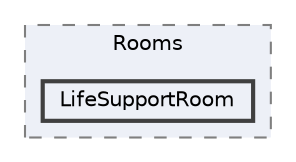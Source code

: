 digraph "Assets/Scripts/Ship/Rooms/LifeSupportRoom"
{
 // INTERACTIVE_SVG=YES
 // LATEX_PDF_SIZE
  bgcolor="transparent";
  edge [fontname=Helvetica,fontsize=10,labelfontname=Helvetica,labelfontsize=10];
  node [fontname=Helvetica,fontsize=10,shape=box,height=0.2,width=0.4];
  compound=true
  subgraph clusterdir_a529025ea757274504fc567e115d1528 {
    graph [ bgcolor="#edf0f7", pencolor="grey50", label="Rooms", fontname=Helvetica,fontsize=10 style="filled,dashed", URL="dir_a529025ea757274504fc567e115d1528.html",tooltip=""]
  dir_f11cd523fe6e7047690b99f104c08b61 [label="LifeSupportRoom", fillcolor="#edf0f7", color="grey25", style="filled,bold", URL="dir_f11cd523fe6e7047690b99f104c08b61.html",tooltip=""];
  }
}
